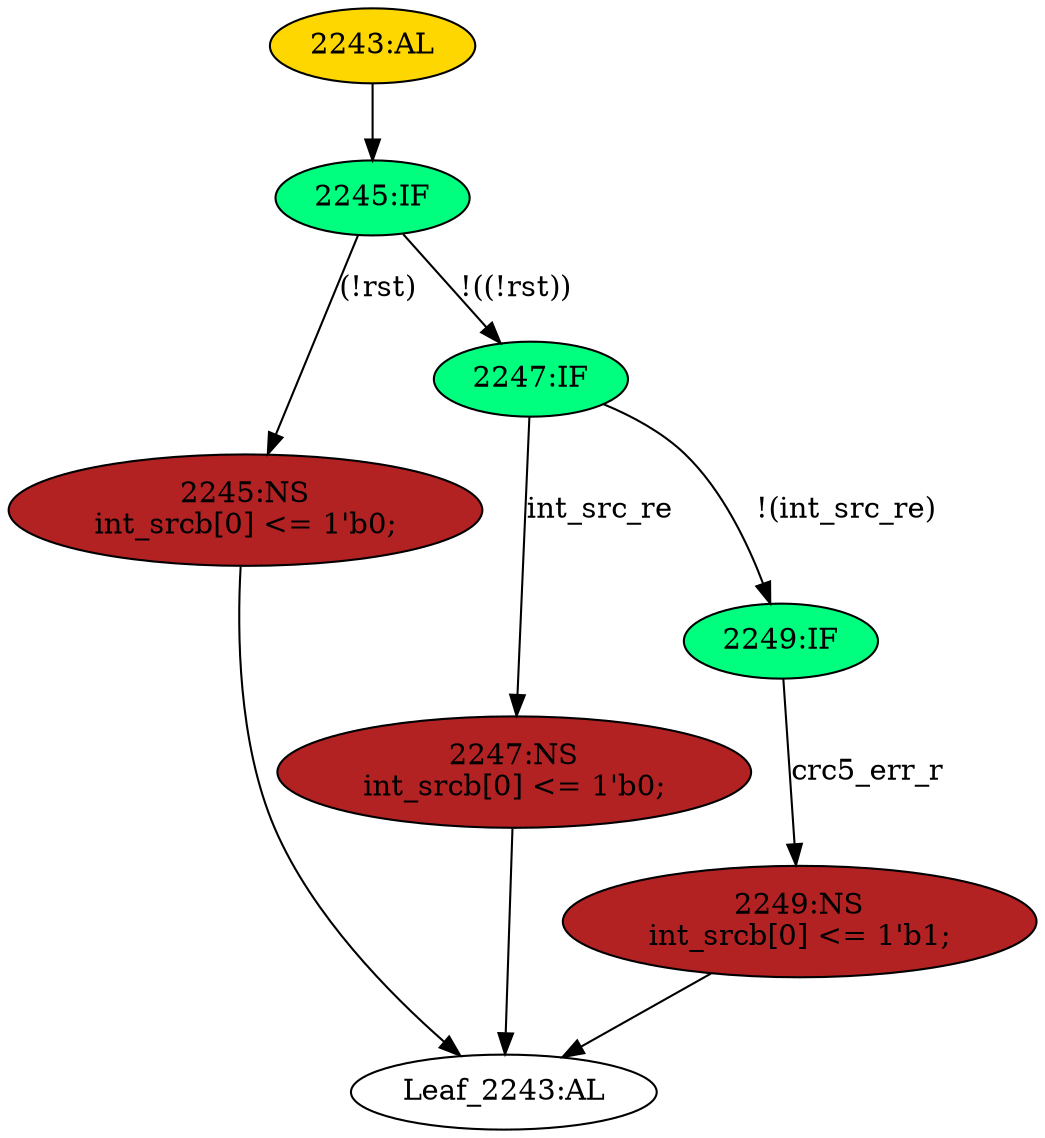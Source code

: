 strict digraph "" {
	node [label="\N"];
	"2243:AL"	 [ast="<pyverilog.vparser.ast.Always object at 0x7f0a38e5dbd0>",
		clk_sens=False,
		fillcolor=gold,
		label="2243:AL",
		sens="['wclk']",
		statements="[]",
		style=filled,
		typ=Always,
		use_var="['rst', 'int_src_re', 'crc5_err_r']"];
	"2245:IF"	 [ast="<pyverilog.vparser.ast.IfStatement object at 0x7f0a38e5dcd0>",
		fillcolor=springgreen,
		label="2245:IF",
		statements="[]",
		style=filled,
		typ=IfStatement];
	"2243:AL" -> "2245:IF"	 [cond="[]",
		lineno=None];
	"2247:NS"	 [ast="<pyverilog.vparser.ast.NonblockingSubstitution object at 0x7f0a38e5df90>",
		fillcolor=firebrick,
		label="2247:NS
int_srcb[0] <= 1'b0;",
		statements="[<pyverilog.vparser.ast.NonblockingSubstitution object at 0x7f0a38e5df90>]",
		style=filled,
		typ=NonblockingSubstitution];
	"Leaf_2243:AL"	 [def_var="['int_srcb']",
		label="Leaf_2243:AL"];
	"2247:NS" -> "Leaf_2243:AL"	 [cond="[]",
		lineno=None];
	"2245:NS"	 [ast="<pyverilog.vparser.ast.NonblockingSubstitution object at 0x7f0a38e6b1d0>",
		fillcolor=firebrick,
		label="2245:NS
int_srcb[0] <= 1'b0;",
		statements="[<pyverilog.vparser.ast.NonblockingSubstitution object at 0x7f0a38e6b1d0>]",
		style=filled,
		typ=NonblockingSubstitution];
	"2245:IF" -> "2245:NS"	 [cond="['rst']",
		label="(!rst)",
		lineno=2245];
	"2247:IF"	 [ast="<pyverilog.vparser.ast.IfStatement object at 0x7f0a38e5dd10>",
		fillcolor=springgreen,
		label="2247:IF",
		statements="[]",
		style=filled,
		typ=IfStatement];
	"2245:IF" -> "2247:IF"	 [cond="['rst']",
		label="!((!rst))",
		lineno=2245];
	"2245:NS" -> "Leaf_2243:AL"	 [cond="[]",
		lineno=None];
	"2247:IF" -> "2247:NS"	 [cond="['int_src_re']",
		label=int_src_re,
		lineno=2247];
	"2249:IF"	 [ast="<pyverilog.vparser.ast.IfStatement object at 0x7f0a38e5dd50>",
		fillcolor=springgreen,
		label="2249:IF",
		statements="[]",
		style=filled,
		typ=IfStatement];
	"2247:IF" -> "2249:IF"	 [cond="['int_src_re']",
		label="!(int_src_re)",
		lineno=2247];
	"2249:NS"	 [ast="<pyverilog.vparser.ast.NonblockingSubstitution object at 0x7f0a38e5dd90>",
		fillcolor=firebrick,
		label="2249:NS
int_srcb[0] <= 1'b1;",
		statements="[<pyverilog.vparser.ast.NonblockingSubstitution object at 0x7f0a38e5dd90>]",
		style=filled,
		typ=NonblockingSubstitution];
	"2249:IF" -> "2249:NS"	 [cond="['crc5_err_r']",
		label=crc5_err_r,
		lineno=2249];
	"2249:NS" -> "Leaf_2243:AL"	 [cond="[]",
		lineno=None];
}
